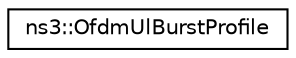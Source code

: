 digraph "Graphical Class Hierarchy"
{
 // LATEX_PDF_SIZE
  edge [fontname="Helvetica",fontsize="10",labelfontname="Helvetica",labelfontsize="10"];
  node [fontname="Helvetica",fontsize="10",shape=record];
  rankdir="LR";
  Node0 [label="ns3::OfdmUlBurstProfile",height=0.2,width=0.4,color="black", fillcolor="white", style="filled",URL="$classns3_1_1_ofdm_ul_burst_profile.html",tooltip="This class implements the UL burst profile as described by \"IEEE Standard for Local and metropolitan ..."];
}
